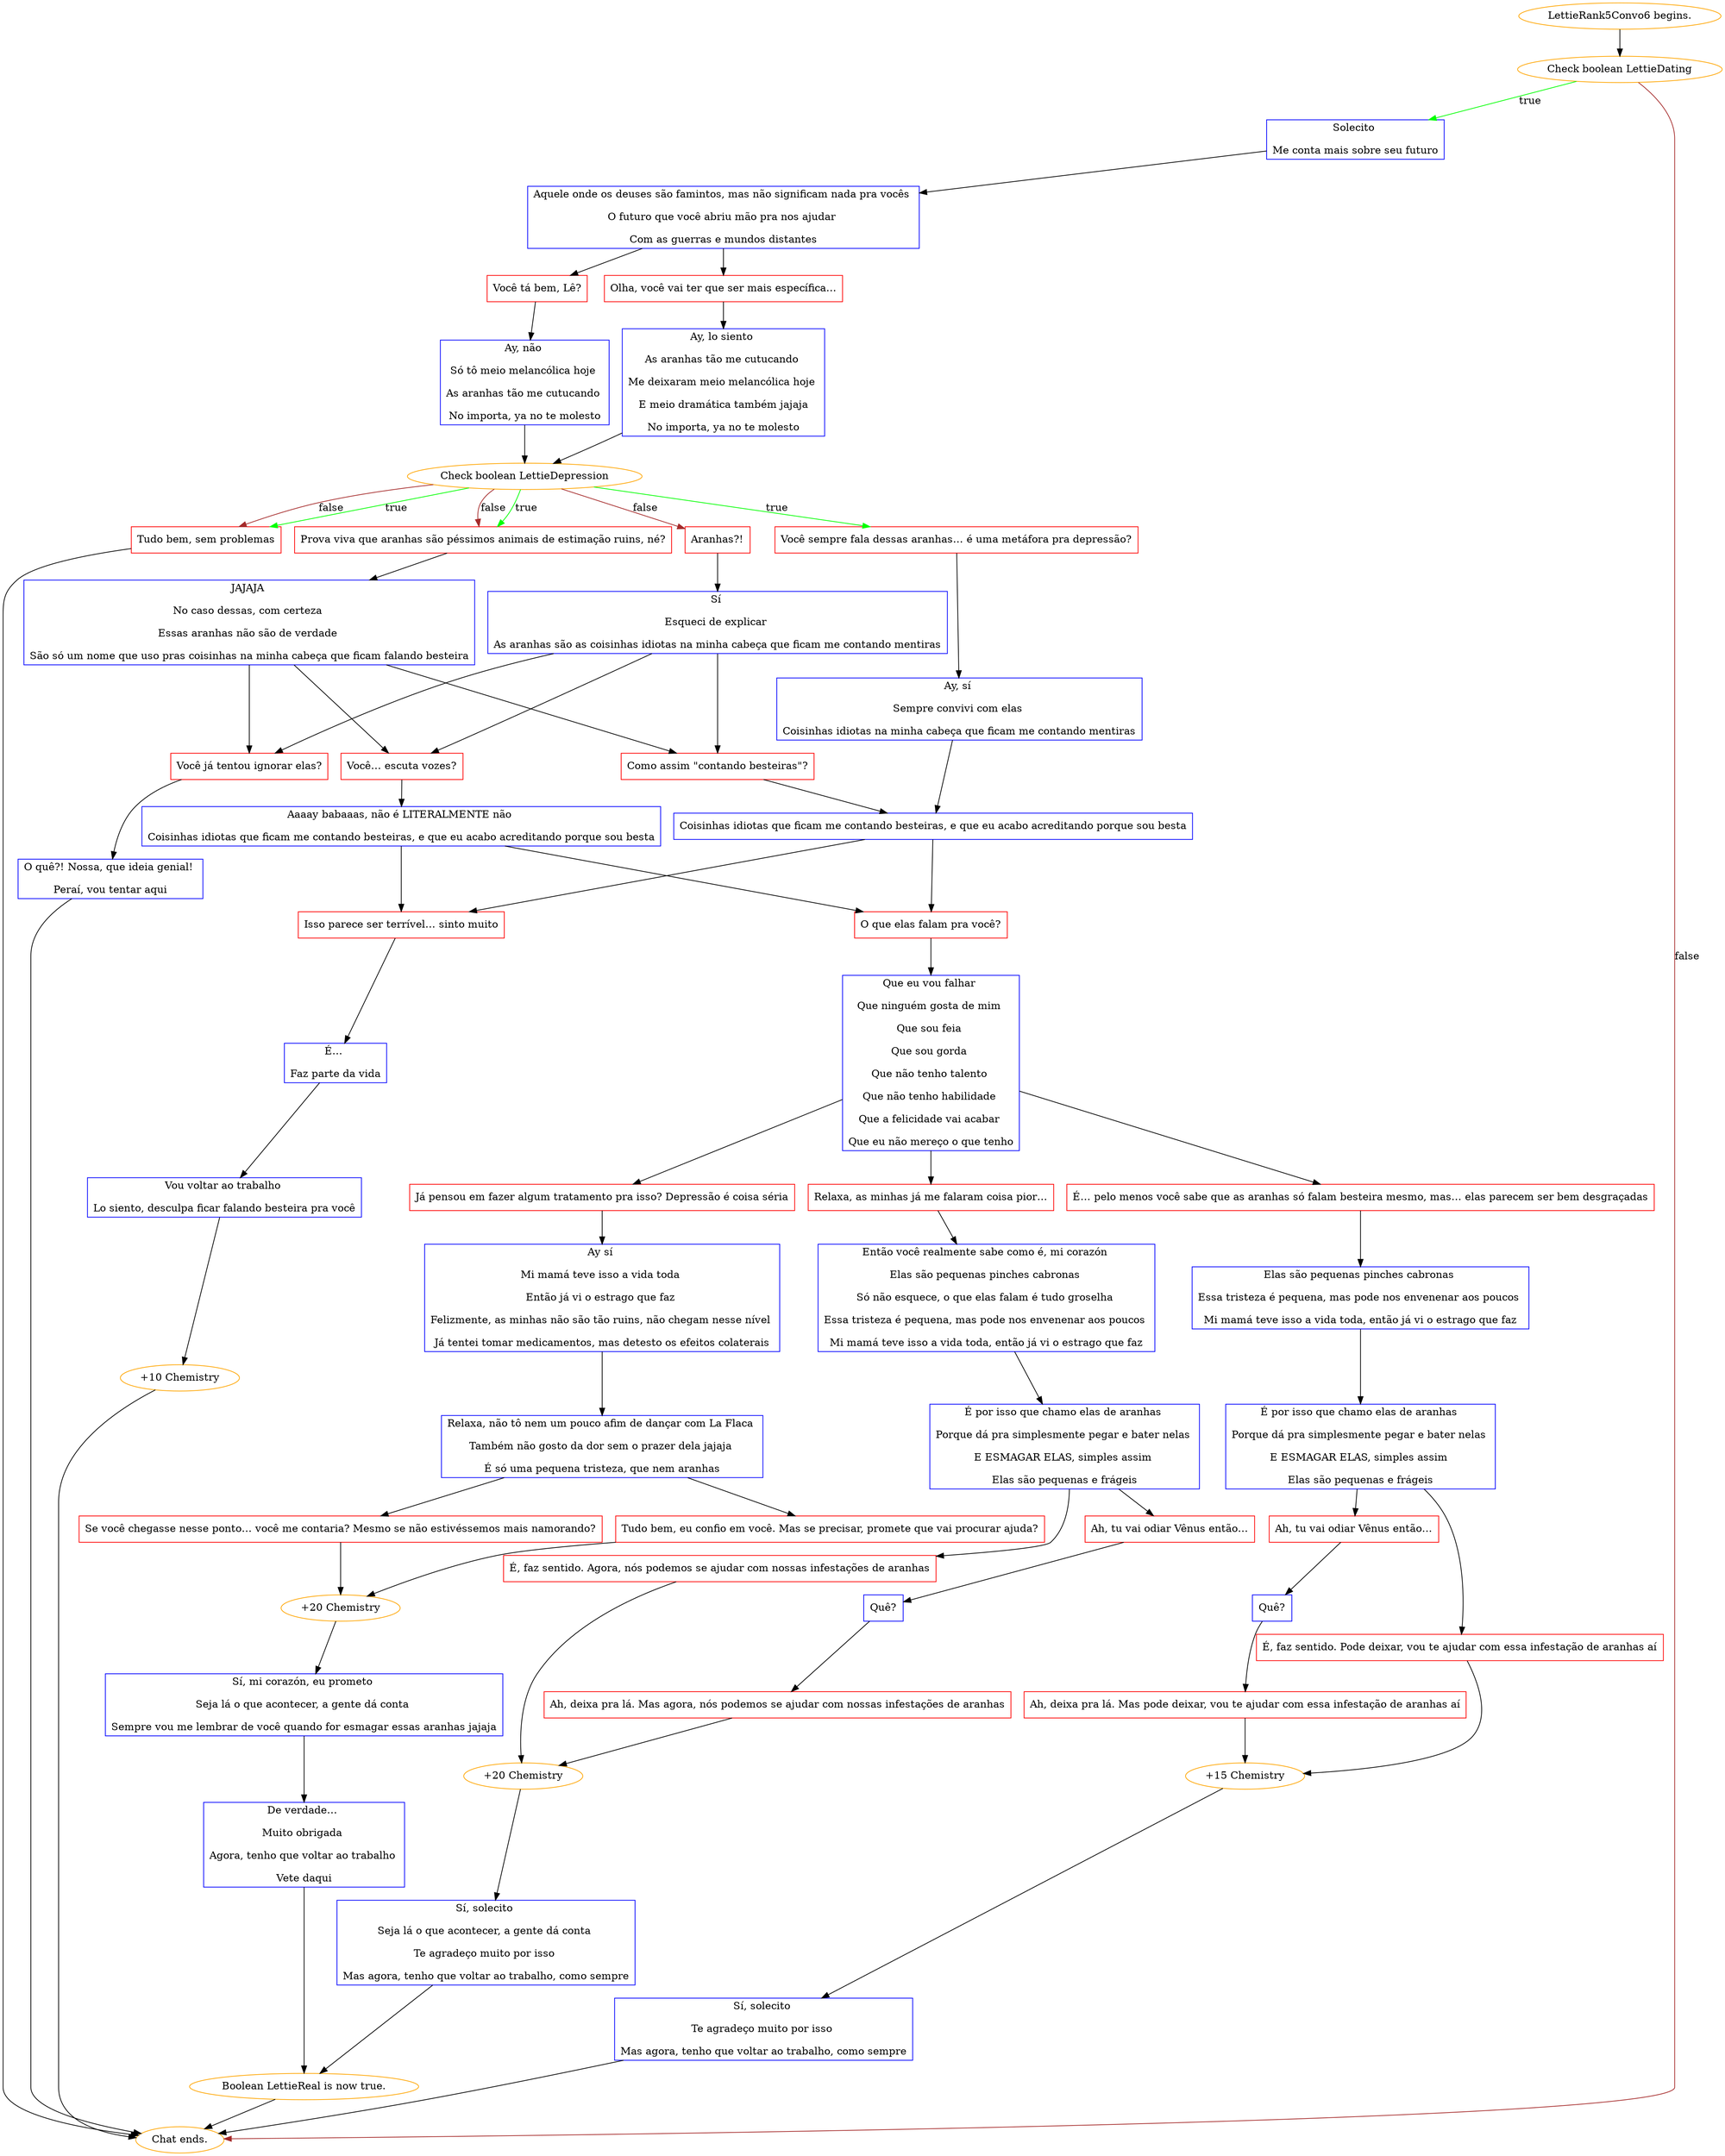 digraph {
	"LettieRank5Convo6 begins." [color=orange];
		"LettieRank5Convo6 begins." -> j1229414268;
	j1229414268 [label="Check boolean LettieDating",color=orange];
		j1229414268 -> j2858500808 [label=true,color=green];
		j1229414268 -> "Chat ends." [label=false,color=brown];
	j2858500808 [label="Solecito 
Me conta mais sobre seu futuro",shape=box,color=blue];
		j2858500808 -> j1181026878;
	"Chat ends." [color=orange];
	j1181026878 [label="Aquele onde os deuses são famintos, mas não significam nada pra vocês 
O futuro que você abriu mão pra nos ajudar 
Com as guerras e mundos distantes",shape=box,color=blue];
		j1181026878 -> j3629742761;
		j1181026878 -> j3379161292;
	j3629742761 [label="Você tá bem, Lê?",shape=box,color=red];
		j3629742761 -> j486133864;
	j3379161292 [label="Olha, você vai ter que ser mais específica…",shape=box,color=red];
		j3379161292 -> j3149566939;
	j486133864 [label="Ay, não 
Só tô meio melancólica hoje 
As aranhas tão me cutucando 
No importa, ya no te molesto",shape=box,color=blue];
		j486133864 -> j1027157091;
	j3149566939 [label="Ay, lo siento 
As aranhas tão me cutucando 
Me deixaram meio melancólica hoje 
E meio dramática também jajaja
No importa, ya no te molesto",shape=box,color=blue];
		j3149566939 -> j1027157091;
	j1027157091 [label="Check boolean LettieDepression",color=orange];
		j1027157091 -> j4244196881 [label=true,color=green];
		j1027157091 -> j2103791733 [label=true,color=green];
		j1027157091 -> j201135652 [label=true,color=green];
		j1027157091 -> j3160456731 [label=false,color=brown];
		j1027157091 -> j2103791733 [label=false,color=brown];
		j1027157091 -> j201135652 [label=false,color=brown];
	j4244196881 [label="Você sempre fala dessas aranhas… é uma metáfora pra depressão?",shape=box,color=red];
		j4244196881 -> j893674460;
	j2103791733 [label="Prova viva que aranhas são péssimos animais de estimação ruins, né?",shape=box,color=red];
		j2103791733 -> j3798242247;
	j201135652 [label="Tudo bem, sem problemas",shape=box,color=red];
		j201135652 -> "Chat ends.";
	j3160456731 [label="Aranhas?!",shape=box,color=red];
		j3160456731 -> j1243528069;
	j893674460 [label="Ay, sí 
Sempre convivi com elas 
Coisinhas idiotas na minha cabeça que ficam me contando mentiras",shape=box,color=blue];
		j893674460 -> j2143574176;
	j3798242247 [label="JAJAJA 
No caso dessas, com certeza 
Essas aranhas não são de verdade 
São só um nome que uso pras coisinhas na minha cabeça que ficam falando besteira",shape=box,color=blue];
		j3798242247 -> j476369818;
		j3798242247 -> j162589018;
		j3798242247 -> j4067579572;
	j1243528069 [label="Sí 
Esqueci de explicar 
As aranhas são as coisinhas idiotas na minha cabeça que ficam me contando mentiras",shape=box,color=blue];
		j1243528069 -> j476369818;
		j1243528069 -> j162589018;
		j1243528069 -> j4067579572;
	j2143574176 [label="Coisinhas idiotas que ficam me contando besteiras, e que eu acabo acreditando porque sou besta",shape=box,color=blue];
		j2143574176 -> j3327836621;
		j2143574176 -> j3542875533;
	j476369818 [label="Como assim \"contando besteiras\"?",shape=box,color=red];
		j476369818 -> j2143574176;
	j162589018 [label="Você… escuta vozes?",shape=box,color=red];
		j162589018 -> j2656927730;
	j4067579572 [label="Você já tentou ignorar elas?",shape=box,color=red];
		j4067579572 -> j1852496939;
	j3327836621 [label="O que elas falam pra você?",shape=box,color=red];
		j3327836621 -> j2072746565;
	j3542875533 [label="Isso parece ser terrível… sinto muito",shape=box,color=red];
		j3542875533 -> j4073107477;
	j2656927730 [label="Aaaay babaaas, não é LITERALMENTE não 
Coisinhas idiotas que ficam me contando besteiras, e que eu acabo acreditando porque sou besta",shape=box,color=blue];
		j2656927730 -> j3327836621;
		j2656927730 -> j3542875533;
	j1852496939 [label="O quê?! Nossa, que ideia genial! 
Peraí, vou tentar aqui",shape=box,color=blue];
		j1852496939 -> "Chat ends.";
	j2072746565 [label="Que eu vou falhar 
Que ninguém gosta de mim 
Que sou feia 
Que sou gorda 
Que não tenho talento 
Que não tenho habilidade 
Que a felicidade vai acabar 
Que eu não mereço o que tenho",shape=box,color=blue];
		j2072746565 -> j3617878791;
		j2072746565 -> j3857853351;
		j2072746565 -> j3318002298;
	j4073107477 [label="É… 
Faz parte da vida",shape=box,color=blue];
		j4073107477 -> j1158988238;
	j3617878791 [label="É… pelo menos você sabe que as aranhas só falam besteira mesmo, mas… elas parecem ser bem desgraçadas",shape=box,color=red];
		j3617878791 -> j1614190393;
	j3857853351 [label="Relaxa, as minhas já me falaram coisa pior…",shape=box,color=red];
		j3857853351 -> j4084186202;
	j3318002298 [label="Já pensou em fazer algum tratamento pra isso? Depressão é coisa séria",shape=box,color=red];
		j3318002298 -> j517182520;
	j1158988238 [label="Vou voltar ao trabalho 
Lo siento, desculpa ficar falando besteira pra você",shape=box,color=blue];
		j1158988238 -> j1933300832;
	j1614190393 [label="Elas são pequenas pinches cabronas 
Essa tristeza é pequena, mas pode nos envenenar aos poucos 
Mi mamá teve isso a vida toda, então já vi o estrago que faz",shape=box,color=blue];
		j1614190393 -> j2310444839;
	j4084186202 [label="Então você realmente sabe como é, mi corazón 
Elas são pequenas pinches cabronas 
Só não esquece, o que elas falam é tudo groselha 
Essa tristeza é pequena, mas pode nos envenenar aos poucos 
Mi mamá teve isso a vida toda, então já vi o estrago que faz",shape=box,color=blue];
		j4084186202 -> j121194066;
	j517182520 [label="Ay sí 
Mi mamá teve isso a vida toda 
Então já vi o estrago que faz 
Felizmente, as minhas não são tão ruins, não chegam nesse nível 
Já tentei tomar medicamentos, mas detesto os efeitos colaterais",shape=box,color=blue];
		j517182520 -> j1997946144;
	j1933300832 [label="+10 Chemistry",color=orange];
		j1933300832 -> "Chat ends.";
	j2310444839 [label="É por isso que chamo elas de aranhas 
Porque dá pra simplesmente pegar e bater nelas 
E ESMAGAR ELAS, simples assim 
Elas são pequenas e frágeis",shape=box,color=blue];
		j2310444839 -> j612554368;
		j2310444839 -> j354805628;
	j121194066 [label="É por isso que chamo elas de aranhas 
Porque dá pra simplesmente pegar e bater nelas 
E ESMAGAR ELAS, simples assim 
Elas são pequenas e frágeis",shape=box,color=blue];
		j121194066 -> j1569486879;
		j121194066 -> j2607312664;
	j1997946144 [label="Relaxa, não tô nem um pouco afim de dançar com La Flaca 
Também não gosto da dor sem o prazer dela jajaja 
É só uma pequena tristeza, que nem aranhas",shape=box,color=blue];
		j1997946144 -> j810915219;
		j1997946144 -> j1154104638;
	j612554368 [label="Ah, tu vai odiar Vênus então…",shape=box,color=red];
		j612554368 -> j836364512;
	j354805628 [label="É, faz sentido. Pode deixar, vou te ajudar com essa infestação de aranhas aí",shape=box,color=red];
		j354805628 -> j180974000;
	j1569486879 [label="Ah, tu vai odiar Vênus então…",shape=box,color=red];
		j1569486879 -> j921861754;
	j2607312664 [label="É, faz sentido. Agora, nós podemos se ajudar com nossas infestações de aranhas",shape=box,color=red];
		j2607312664 -> j1977629652;
	j810915219 [label="Tudo bem, eu confio em você. Mas se precisar, promete que vai procurar ajuda?",shape=box,color=red];
		j810915219 -> j1989761353;
	j1154104638 [label="Se você chegasse nesse ponto… você me contaria? Mesmo se não estivéssemos mais namorando?",shape=box,color=red];
		j1154104638 -> j1989761353;
	j836364512 [label="Quê?",shape=box,color=blue];
		j836364512 -> j2696790504;
	j180974000 [label="+15 Chemistry",color=orange];
		j180974000 -> j2947960864;
	j921861754 [label="Quê?",shape=box,color=blue];
		j921861754 -> j464652940;
	j1977629652 [label="+20 Chemistry",color=orange];
		j1977629652 -> j845240483;
	j1989761353 [label="+20 Chemistry",color=orange];
		j1989761353 -> j2600276179;
	j2696790504 [label="Ah, deixa pra lá. Mas pode deixar, vou te ajudar com essa infestação de aranhas aí",shape=box,color=red];
		j2696790504 -> j180974000;
	j2947960864 [label="Sí, solecito 
Te agradeço muito por isso 
Mas agora, tenho que voltar ao trabalho, como sempre",shape=box,color=blue];
		j2947960864 -> "Chat ends.";
	j464652940 [label="Ah, deixa pra lá. Mas agora, nós podemos se ajudar com nossas infestações de aranhas",shape=box,color=red];
		j464652940 -> j1977629652;
	j845240483 [label="Sí, solecito 
Seja lá o que acontecer, a gente dá conta 
Te agradeço muito por isso 
Mas agora, tenho que voltar ao trabalho, como sempre",shape=box,color=blue];
		j845240483 -> j1472871842;
	j2600276179 [label="Sí, mi corazón, eu prometo 
Seja lá o que acontecer, a gente dá conta 
Sempre vou me lembrar de você quando for esmagar essas aranhas jajaja",shape=box,color=blue];
		j2600276179 -> j3121259522;
	j1472871842 [label="Boolean LettieReal is now true.",color=orange];
		j1472871842 -> "Chat ends.";
	j3121259522 [label="De verdade… 
Muito obrigada 
Agora, tenho que voltar ao trabalho 
Vete daqui",shape=box,color=blue];
		j3121259522 -> j1472871842;
}